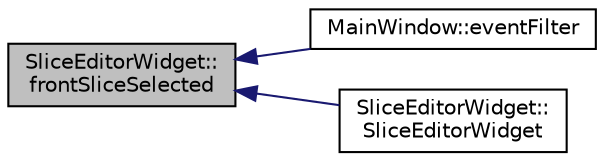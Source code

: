 digraph "SliceEditorWidget::frontSliceSelected"
{
  edge [fontname="Helvetica",fontsize="10",labelfontname="Helvetica",labelfontsize="10"];
  node [fontname="Helvetica",fontsize="10",shape=record];
  rankdir="LR";
  Node101 [label="SliceEditorWidget::\lfrontSliceSelected",height=0.2,width=0.4,color="black", fillcolor="grey75", style="filled", fontcolor="black"];
  Node101 -> Node102 [dir="back",color="midnightblue",fontsize="10",style="solid",fontname="Helvetica"];
  Node102 [label="MainWindow::eventFilter",height=0.2,width=0.4,color="black", fillcolor="white", style="filled",URL="$class_main_window.html#ade305265b2120df2489a5ebeb07ebbe1"];
  Node101 -> Node103 [dir="back",color="midnightblue",fontsize="10",style="solid",fontname="Helvetica"];
  Node103 [label="SliceEditorWidget::\lSliceEditorWidget",height=0.2,width=0.4,color="black", fillcolor="white", style="filled",URL="$class_slice_editor_widget.html#a9b5981a1f41f5e8a51cbf1026415fc23",tooltip="Constructs an instance of SliceEditorWidget. "];
}
